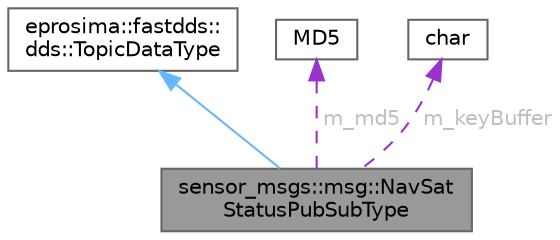 digraph "sensor_msgs::msg::NavSatStatusPubSubType"
{
 // INTERACTIVE_SVG=YES
 // LATEX_PDF_SIZE
  bgcolor="transparent";
  edge [fontname=Helvetica,fontsize=10,labelfontname=Helvetica,labelfontsize=10];
  node [fontname=Helvetica,fontsize=10,shape=box,height=0.2,width=0.4];
  Node1 [id="Node000001",label="sensor_msgs::msg::NavSat\lStatusPubSubType",height=0.2,width=0.4,color="gray40", fillcolor="grey60", style="filled", fontcolor="black",tooltip="This class represents the TopicDataType of the type NavSatStatus defined by the user in the IDL file."];
  Node2 -> Node1 [id="edge1_Node000001_Node000002",dir="back",color="steelblue1",style="solid",tooltip=" "];
  Node2 [id="Node000002",label="eprosima::fastdds::\ldds::TopicDataType",height=0.2,width=0.4,color="gray40", fillcolor="white", style="filled",tooltip=" "];
  Node3 -> Node1 [id="edge2_Node000001_Node000003",dir="back",color="darkorchid3",style="dashed",tooltip=" ",label=" m_md5",fontcolor="grey" ];
  Node3 [id="Node000003",label="MD5",height=0.2,width=0.4,color="gray40", fillcolor="white", style="filled",tooltip=" "];
  Node4 -> Node1 [id="edge3_Node000001_Node000004",dir="back",color="darkorchid3",style="dashed",tooltip=" ",label=" m_keyBuffer",fontcolor="grey" ];
  Node4 [id="Node000004",label="char",height=0.2,width=0.4,color="gray40", fillcolor="white", style="filled",tooltip=" "];
}
